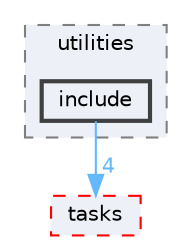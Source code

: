 digraph "include"
{
 // INTERACTIVE_SVG=YES
 // LATEX_PDF_SIZE
  bgcolor="transparent";
  edge [fontname=Helvetica,fontsize=10,labelfontname=Helvetica,labelfontsize=10];
  node [fontname=Helvetica,fontsize=10,shape=box,height=0.2,width=0.4];
  compound=true
  subgraph clusterdir_f18bcf57bbcb015d680a06f545708a64 {
    graph [ bgcolor="#edf0f7", pencolor="grey50", label="utilities", fontname=Helvetica,fontsize=10 style="filled,dashed", URL="dir_f18bcf57bbcb015d680a06f545708a64.html",tooltip=""]
  dir_88a5a0b8e1919e01f30c61886db07664 [label="include", fillcolor="#edf0f7", color="grey25", style="filled,bold", URL="dir_88a5a0b8e1919e01f30c61886db07664.html",tooltip=""];
  }
  dir_76dd8867a16d204aa2db31affc56d971 [label="tasks", fillcolor="#edf0f7", color="red", style="filled,dashed", URL="dir_76dd8867a16d204aa2db31affc56d971.html",tooltip=""];
  dir_88a5a0b8e1919e01f30c61886db07664->dir_76dd8867a16d204aa2db31affc56d971 [headlabel="4", labeldistance=1.5 headhref="dir_000011_000029.html" href="dir_000011_000029.html" color="steelblue1" fontcolor="steelblue1"];
}
